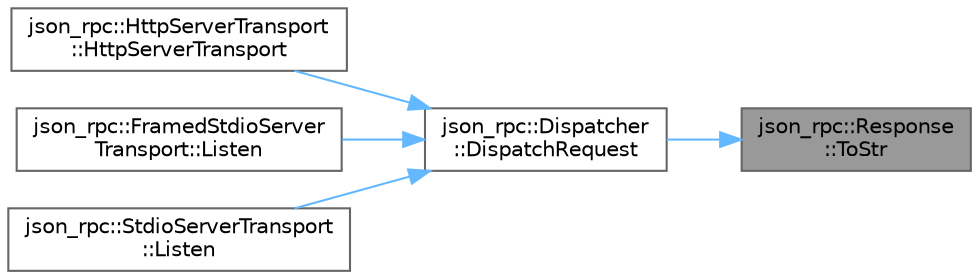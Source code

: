 digraph "json_rpc::Response::ToStr"
{
 // LATEX_PDF_SIZE
  bgcolor="transparent";
  edge [fontname=Helvetica,fontsize=10,labelfontname=Helvetica,labelfontsize=10];
  node [fontname=Helvetica,fontsize=10,shape=box,height=0.2,width=0.4];
  rankdir="RL";
  Node1 [id="Node000001",label="json_rpc::Response\l::ToStr",height=0.2,width=0.4,color="gray40", fillcolor="grey60", style="filled", fontcolor="black",tooltip="Serializes the Response object to a string."];
  Node1 -> Node2 [id="edge1_Node000001_Node000002",dir="back",color="steelblue1",style="solid",tooltip=" "];
  Node2 [id="Node000002",label="json_rpc::Dispatcher\l::DispatchRequest",height=0.2,width=0.4,color="grey40", fillcolor="white", style="filled",URL="$classjson__rpc_1_1Dispatcher.html#a7ae947579557272d7d3c310325ca7c13",tooltip="Dispatches an RPC request to the appropriate handler."];
  Node2 -> Node3 [id="edge2_Node000002_Node000003",dir="back",color="steelblue1",style="solid",tooltip=" "];
  Node3 [id="Node000003",label="json_rpc::HttpServerTransport\l::HttpServerTransport",height=0.2,width=0.4,color="grey40", fillcolor="white", style="filled",URL="$classjson__rpc_1_1HttpServerTransport.html#a3f03ca0523ab093e8e3c15e52bd9834c",tooltip="Constructs an HttpServerTransport object."];
  Node2 -> Node4 [id="edge3_Node000002_Node000004",dir="back",color="steelblue1",style="solid",tooltip=" "];
  Node4 [id="Node000004",label="json_rpc::FramedStdioServer\lTransport::Listen",height=0.2,width=0.4,color="grey40", fillcolor="white", style="filled",URL="$classjson__rpc_1_1FramedStdioServerTransport.html#a9defce0b2696eb94d03cf5f0e2d057f9",tooltip="Listens for incoming messages and dispatches them to the appropriate handlers."];
  Node2 -> Node5 [id="edge4_Node000002_Node000005",dir="back",color="steelblue1",style="solid",tooltip=" "];
  Node5 [id="Node000005",label="json_rpc::StdioServerTransport\l::Listen",height=0.2,width=0.4,color="grey40", fillcolor="white", style="filled",URL="$classjson__rpc_1_1StdioServerTransport.html#af0140236cf0e829636f50beab3306852",tooltip="Listens for incoming messages and dispatches them to the appropriate handlers."];
}
